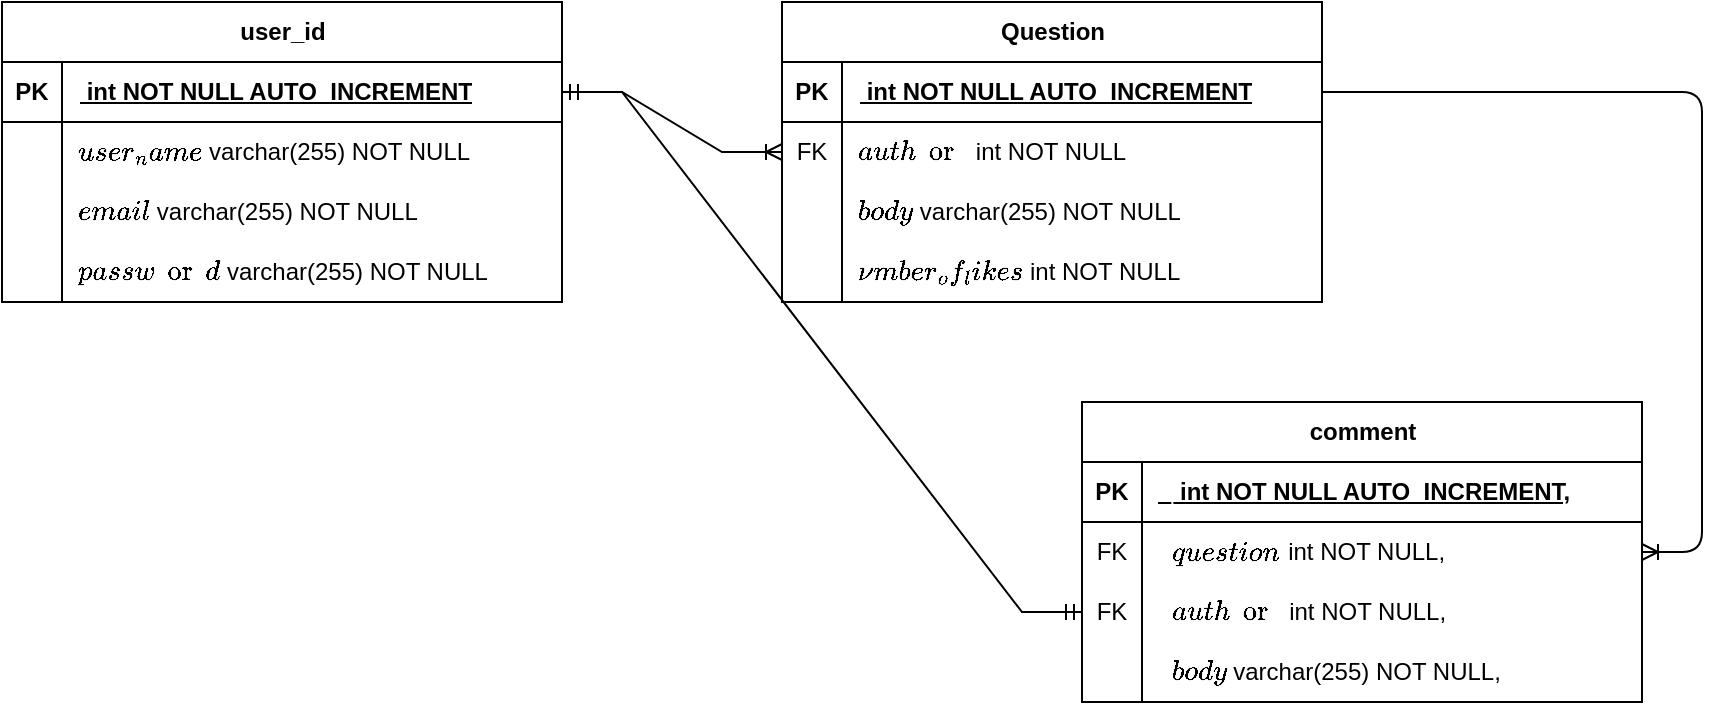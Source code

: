 <mxfile version="21.7.4" type="google">
  <diagram id="R2lEEEUBdFMjLlhIrx00" name="Page-1">
    <mxGraphModel grid="1" page="1" gridSize="10" guides="1" tooltips="1" connect="1" arrows="1" fold="1" pageScale="1" pageWidth="850" pageHeight="1100" math="0" shadow="0" extFonts="Permanent Marker^https://fonts.googleapis.com/css?family=Permanent+Marker">
      <root>
        <mxCell id="0" />
        <mxCell id="1" parent="0" />
        <mxCell id="LG5wjgUK3JQy8VR_1pKo-8" value="Question" style="shape=table;startSize=30;container=1;collapsible=1;childLayout=tableLayout;fixedRows=1;rowLines=0;fontStyle=1;align=center;resizeLast=1;html=1;" vertex="1" parent="1">
          <mxGeometry x="390" y="40" width="270" height="150" as="geometry">
            <mxRectangle x="140" y="280" width="90" height="30" as="alternateBounds" />
          </mxGeometry>
        </mxCell>
        <mxCell id="LG5wjgUK3JQy8VR_1pKo-9" value="" style="shape=tableRow;horizontal=0;startSize=0;swimlaneHead=0;swimlaneBody=0;fillColor=none;collapsible=0;dropTarget=0;points=[[0,0.5],[1,0.5]];portConstraint=eastwest;top=0;left=0;right=0;bottom=1;" vertex="1" parent="LG5wjgUK3JQy8VR_1pKo-8">
          <mxGeometry y="30" width="270" height="30" as="geometry" />
        </mxCell>
        <mxCell id="LG5wjgUK3JQy8VR_1pKo-10" value="PK" style="shape=partialRectangle;connectable=0;fillColor=none;top=0;left=0;bottom=0;right=0;fontStyle=1;overflow=hidden;whiteSpace=wrap;html=1;" vertex="1" parent="LG5wjgUK3JQy8VR_1pKo-9">
          <mxGeometry width="30" height="30" as="geometry">
            <mxRectangle width="30" height="30" as="alternateBounds" />
          </mxGeometry>
        </mxCell>
        <mxCell id="LG5wjgUK3JQy8VR_1pKo-11" value="`id` int NOT NULL AUTO_INCREMENT" style="shape=partialRectangle;connectable=0;fillColor=none;top=0;left=0;bottom=0;right=0;align=left;spacingLeft=6;fontStyle=5;overflow=hidden;whiteSpace=wrap;html=1;" vertex="1" parent="LG5wjgUK3JQy8VR_1pKo-9">
          <mxGeometry x="30" width="240" height="30" as="geometry">
            <mxRectangle width="240" height="30" as="alternateBounds" />
          </mxGeometry>
        </mxCell>
        <mxCell id="LG5wjgUK3JQy8VR_1pKo-27" value="" style="shape=tableRow;horizontal=0;startSize=0;swimlaneHead=0;swimlaneBody=0;fillColor=none;collapsible=0;dropTarget=0;points=[[0,0.5],[1,0.5]];portConstraint=eastwest;top=0;left=0;right=0;bottom=0;" vertex="1" parent="LG5wjgUK3JQy8VR_1pKo-8">
          <mxGeometry y="60" width="270" height="30" as="geometry" />
        </mxCell>
        <mxCell id="LG5wjgUK3JQy8VR_1pKo-28" value="FK" style="shape=partialRectangle;connectable=0;fillColor=none;top=0;left=0;bottom=0;right=0;fontStyle=0;overflow=hidden;whiteSpace=wrap;html=1;" vertex="1" parent="LG5wjgUK3JQy8VR_1pKo-27">
          <mxGeometry width="30" height="30" as="geometry">
            <mxRectangle width="30" height="30" as="alternateBounds" />
          </mxGeometry>
        </mxCell>
        <mxCell id="LG5wjgUK3JQy8VR_1pKo-29" value="`author_id` int NOT NULL" style="shape=partialRectangle;connectable=0;fillColor=none;top=0;left=0;bottom=0;right=0;align=left;spacingLeft=6;fontStyle=0;overflow=hidden;whiteSpace=wrap;html=1;" vertex="1" parent="LG5wjgUK3JQy8VR_1pKo-27">
          <mxGeometry x="30" width="240" height="30" as="geometry">
            <mxRectangle width="240" height="30" as="alternateBounds" />
          </mxGeometry>
        </mxCell>
        <mxCell id="LG5wjgUK3JQy8VR_1pKo-15" value="" style="shape=tableRow;horizontal=0;startSize=0;swimlaneHead=0;swimlaneBody=0;fillColor=none;collapsible=0;dropTarget=0;points=[[0,0.5],[1,0.5]];portConstraint=eastwest;top=0;left=0;right=0;bottom=0;" vertex="1" parent="LG5wjgUK3JQy8VR_1pKo-8">
          <mxGeometry y="90" width="270" height="30" as="geometry" />
        </mxCell>
        <mxCell id="LG5wjgUK3JQy8VR_1pKo-16" value="" style="shape=partialRectangle;connectable=0;fillColor=none;top=0;left=0;bottom=0;right=0;editable=1;overflow=hidden;whiteSpace=wrap;html=1;" vertex="1" parent="LG5wjgUK3JQy8VR_1pKo-15">
          <mxGeometry width="30" height="30" as="geometry">
            <mxRectangle width="30" height="30" as="alternateBounds" />
          </mxGeometry>
        </mxCell>
        <mxCell id="LG5wjgUK3JQy8VR_1pKo-17" value="`body` varchar(255) NOT NULL" style="shape=partialRectangle;connectable=0;fillColor=none;top=0;left=0;bottom=0;right=0;align=left;spacingLeft=6;overflow=hidden;whiteSpace=wrap;html=1;" vertex="1" parent="LG5wjgUK3JQy8VR_1pKo-15">
          <mxGeometry x="30" width="240" height="30" as="geometry">
            <mxRectangle width="240" height="30" as="alternateBounds" />
          </mxGeometry>
        </mxCell>
        <mxCell id="LG5wjgUK3JQy8VR_1pKo-18" value="" style="shape=tableRow;horizontal=0;startSize=0;swimlaneHead=0;swimlaneBody=0;fillColor=none;collapsible=0;dropTarget=0;points=[[0,0.5],[1,0.5]];portConstraint=eastwest;top=0;left=0;right=0;bottom=0;" vertex="1" parent="LG5wjgUK3JQy8VR_1pKo-8">
          <mxGeometry y="120" width="270" height="30" as="geometry" />
        </mxCell>
        <mxCell id="LG5wjgUK3JQy8VR_1pKo-19" value="" style="shape=partialRectangle;connectable=0;fillColor=none;top=0;left=0;bottom=0;right=0;editable=1;overflow=hidden;whiteSpace=wrap;html=1;" vertex="1" parent="LG5wjgUK3JQy8VR_1pKo-18">
          <mxGeometry width="30" height="30" as="geometry">
            <mxRectangle width="30" height="30" as="alternateBounds" />
          </mxGeometry>
        </mxCell>
        <mxCell id="LG5wjgUK3JQy8VR_1pKo-20" value="`number_of_likes` int NOT NULL" style="shape=partialRectangle;connectable=0;fillColor=none;top=0;left=0;bottom=0;right=0;align=left;spacingLeft=6;overflow=hidden;whiteSpace=wrap;html=1;" vertex="1" parent="LG5wjgUK3JQy8VR_1pKo-18">
          <mxGeometry x="30" width="240" height="30" as="geometry">
            <mxRectangle width="240" height="30" as="alternateBounds" />
          </mxGeometry>
        </mxCell>
        <mxCell id="LG5wjgUK3JQy8VR_1pKo-31" value="user_id" style="shape=table;startSize=30;container=1;collapsible=1;childLayout=tableLayout;fixedRows=1;rowLines=0;fontStyle=1;align=center;resizeLast=1;html=1;" vertex="1" parent="1">
          <mxGeometry y="40" width="280" height="150" as="geometry" />
        </mxCell>
        <mxCell id="LG5wjgUK3JQy8VR_1pKo-32" value="" style="shape=tableRow;horizontal=0;startSize=0;swimlaneHead=0;swimlaneBody=0;fillColor=none;collapsible=0;dropTarget=0;points=[[0,0.5],[1,0.5]];portConstraint=eastwest;top=0;left=0;right=0;bottom=1;" vertex="1" parent="LG5wjgUK3JQy8VR_1pKo-31">
          <mxGeometry y="30" width="280" height="30" as="geometry" />
        </mxCell>
        <mxCell id="LG5wjgUK3JQy8VR_1pKo-33" value="PK" style="shape=partialRectangle;connectable=0;fillColor=none;top=0;left=0;bottom=0;right=0;fontStyle=1;overflow=hidden;whiteSpace=wrap;html=1;" vertex="1" parent="LG5wjgUK3JQy8VR_1pKo-32">
          <mxGeometry width="30" height="30" as="geometry">
            <mxRectangle width="30" height="30" as="alternateBounds" />
          </mxGeometry>
        </mxCell>
        <mxCell id="LG5wjgUK3JQy8VR_1pKo-34" value="`id` int NOT NULL AUTO_INCREMENT" style="shape=partialRectangle;connectable=0;fillColor=none;top=0;left=0;bottom=0;right=0;align=left;spacingLeft=6;fontStyle=5;overflow=hidden;whiteSpace=wrap;html=1;" vertex="1" parent="LG5wjgUK3JQy8VR_1pKo-32">
          <mxGeometry x="30" width="250" height="30" as="geometry">
            <mxRectangle width="250" height="30" as="alternateBounds" />
          </mxGeometry>
        </mxCell>
        <mxCell id="LG5wjgUK3JQy8VR_1pKo-35" value="" style="shape=tableRow;horizontal=0;startSize=0;swimlaneHead=0;swimlaneBody=0;fillColor=none;collapsible=0;dropTarget=0;points=[[0,0.5],[1,0.5]];portConstraint=eastwest;top=0;left=0;right=0;bottom=0;" vertex="1" parent="LG5wjgUK3JQy8VR_1pKo-31">
          <mxGeometry y="60" width="280" height="30" as="geometry" />
        </mxCell>
        <mxCell id="LG5wjgUK3JQy8VR_1pKo-36" value="" style="shape=partialRectangle;connectable=0;fillColor=none;top=0;left=0;bottom=0;right=0;editable=1;overflow=hidden;whiteSpace=wrap;html=1;" vertex="1" parent="LG5wjgUK3JQy8VR_1pKo-35">
          <mxGeometry width="30" height="30" as="geometry">
            <mxRectangle width="30" height="30" as="alternateBounds" />
          </mxGeometry>
        </mxCell>
        <mxCell id="LG5wjgUK3JQy8VR_1pKo-37" value="`user_name` varchar(255) NOT NULL" style="shape=partialRectangle;connectable=0;fillColor=none;top=0;left=0;bottom=0;right=0;align=left;spacingLeft=6;overflow=hidden;whiteSpace=wrap;html=1;" vertex="1" parent="LG5wjgUK3JQy8VR_1pKo-35">
          <mxGeometry x="30" width="250" height="30" as="geometry">
            <mxRectangle width="250" height="30" as="alternateBounds" />
          </mxGeometry>
        </mxCell>
        <mxCell id="LG5wjgUK3JQy8VR_1pKo-38" value="" style="shape=tableRow;horizontal=0;startSize=0;swimlaneHead=0;swimlaneBody=0;fillColor=none;collapsible=0;dropTarget=0;points=[[0,0.5],[1,0.5]];portConstraint=eastwest;top=0;left=0;right=0;bottom=0;" vertex="1" parent="LG5wjgUK3JQy8VR_1pKo-31">
          <mxGeometry y="90" width="280" height="30" as="geometry" />
        </mxCell>
        <mxCell id="LG5wjgUK3JQy8VR_1pKo-39" value="" style="shape=partialRectangle;connectable=0;fillColor=none;top=0;left=0;bottom=0;right=0;editable=1;overflow=hidden;whiteSpace=wrap;html=1;" vertex="1" parent="LG5wjgUK3JQy8VR_1pKo-38">
          <mxGeometry width="30" height="30" as="geometry">
            <mxRectangle width="30" height="30" as="alternateBounds" />
          </mxGeometry>
        </mxCell>
        <mxCell id="LG5wjgUK3JQy8VR_1pKo-40" value="`email` varchar(255) NOT NULL" style="shape=partialRectangle;connectable=0;fillColor=none;top=0;left=0;bottom=0;right=0;align=left;spacingLeft=6;overflow=hidden;whiteSpace=wrap;html=1;" vertex="1" parent="LG5wjgUK3JQy8VR_1pKo-38">
          <mxGeometry x="30" width="250" height="30" as="geometry">
            <mxRectangle width="250" height="30" as="alternateBounds" />
          </mxGeometry>
        </mxCell>
        <mxCell id="LG5wjgUK3JQy8VR_1pKo-41" value="" style="shape=tableRow;horizontal=0;startSize=0;swimlaneHead=0;swimlaneBody=0;fillColor=none;collapsible=0;dropTarget=0;points=[[0,0.5],[1,0.5]];portConstraint=eastwest;top=0;left=0;right=0;bottom=0;" vertex="1" parent="LG5wjgUK3JQy8VR_1pKo-31">
          <mxGeometry y="120" width="280" height="30" as="geometry" />
        </mxCell>
        <mxCell id="LG5wjgUK3JQy8VR_1pKo-42" value="" style="shape=partialRectangle;connectable=0;fillColor=none;top=0;left=0;bottom=0;right=0;editable=1;overflow=hidden;whiteSpace=wrap;html=1;" vertex="1" parent="LG5wjgUK3JQy8VR_1pKo-41">
          <mxGeometry width="30" height="30" as="geometry">
            <mxRectangle width="30" height="30" as="alternateBounds" />
          </mxGeometry>
        </mxCell>
        <mxCell id="LG5wjgUK3JQy8VR_1pKo-43" value="`password` varchar(255) NOT NULL" style="shape=partialRectangle;connectable=0;fillColor=none;top=0;left=0;bottom=0;right=0;align=left;spacingLeft=6;overflow=hidden;whiteSpace=wrap;html=1;" vertex="1" parent="LG5wjgUK3JQy8VR_1pKo-41">
          <mxGeometry x="30" width="250" height="30" as="geometry">
            <mxRectangle width="250" height="30" as="alternateBounds" />
          </mxGeometry>
        </mxCell>
        <mxCell id="LG5wjgUK3JQy8VR_1pKo-44" value="" style="edgeStyle=entityRelationEdgeStyle;fontSize=12;html=1;endArrow=ERoneToMany;rounded=0;exitX=1;exitY=0.5;exitDx=0;exitDy=0;entryX=0;entryY=0.5;entryDx=0;entryDy=0;" edge="1" parent="1" source="LG5wjgUK3JQy8VR_1pKo-32" target="LG5wjgUK3JQy8VR_1pKo-27">
          <mxGeometry width="100" height="100" relative="1" as="geometry">
            <mxPoint x="330" y="110" as="sourcePoint" />
            <mxPoint x="130" y="310" as="targetPoint" />
            <Array as="points">
              <mxPoint x="360" y="125" />
              <mxPoint x="325" y="220" />
              <mxPoint x="160" y="240" />
              <mxPoint x="330" y="160" />
              <mxPoint x="465" y="115" />
            </Array>
          </mxGeometry>
        </mxCell>
        <mxCell id="LG5wjgUK3JQy8VR_1pKo-49" value="comment" style="shape=table;startSize=30;container=1;collapsible=1;childLayout=tableLayout;fixedRows=1;rowLines=0;fontStyle=1;align=center;resizeLast=1;html=1;" vertex="1" parent="1">
          <mxGeometry x="540" y="240" width="280" height="150" as="geometry" />
        </mxCell>
        <mxCell id="LG5wjgUK3JQy8VR_1pKo-50" value="" style="shape=tableRow;horizontal=0;startSize=0;swimlaneHead=0;swimlaneBody=0;fillColor=none;collapsible=0;dropTarget=0;points=[[0,0.5],[1,0.5]];portConstraint=eastwest;top=0;left=0;right=0;bottom=1;" vertex="1" parent="LG5wjgUK3JQy8VR_1pKo-49">
          <mxGeometry y="30" width="280" height="30" as="geometry" />
        </mxCell>
        <mxCell id="LG5wjgUK3JQy8VR_1pKo-51" value="PK" style="shape=partialRectangle;connectable=0;fillColor=none;top=0;left=0;bottom=0;right=0;fontStyle=1;overflow=hidden;whiteSpace=wrap;html=1;" vertex="1" parent="LG5wjgUK3JQy8VR_1pKo-50">
          <mxGeometry width="30" height="30" as="geometry">
            <mxRectangle width="30" height="30" as="alternateBounds" />
          </mxGeometry>
        </mxCell>
        <mxCell id="LG5wjgUK3JQy8VR_1pKo-52" value="&amp;nbsp; `id` int NOT NULL AUTO_INCREMENT," style="shape=partialRectangle;connectable=0;fillColor=none;top=0;left=0;bottom=0;right=0;align=left;spacingLeft=6;fontStyle=5;overflow=hidden;whiteSpace=wrap;html=1;" vertex="1" parent="LG5wjgUK3JQy8VR_1pKo-50">
          <mxGeometry x="30" width="250" height="30" as="geometry">
            <mxRectangle width="250" height="30" as="alternateBounds" />
          </mxGeometry>
        </mxCell>
        <mxCell id="LG5wjgUK3JQy8VR_1pKo-67" value="" style="shape=tableRow;horizontal=0;startSize=0;swimlaneHead=0;swimlaneBody=0;fillColor=none;collapsible=0;dropTarget=0;points=[[0,0.5],[1,0.5]];portConstraint=eastwest;top=0;left=0;right=0;bottom=0;" vertex="1" parent="LG5wjgUK3JQy8VR_1pKo-49">
          <mxGeometry y="60" width="280" height="30" as="geometry" />
        </mxCell>
        <mxCell id="LG5wjgUK3JQy8VR_1pKo-68" value="FK" style="shape=partialRectangle;connectable=0;fillColor=none;top=0;left=0;bottom=0;right=0;fontStyle=0;overflow=hidden;whiteSpace=wrap;html=1;" vertex="1" parent="LG5wjgUK3JQy8VR_1pKo-67">
          <mxGeometry width="30" height="30" as="geometry">
            <mxRectangle width="30" height="30" as="alternateBounds" />
          </mxGeometry>
        </mxCell>
        <mxCell id="LG5wjgUK3JQy8VR_1pKo-69" value="&amp;nbsp; `question_id` int NOT NULL," style="shape=partialRectangle;connectable=0;fillColor=none;top=0;left=0;bottom=0;right=0;align=left;spacingLeft=6;fontStyle=0;overflow=hidden;whiteSpace=wrap;html=1;" vertex="1" parent="LG5wjgUK3JQy8VR_1pKo-67">
          <mxGeometry x="30" width="250" height="30" as="geometry">
            <mxRectangle width="250" height="30" as="alternateBounds" />
          </mxGeometry>
        </mxCell>
        <mxCell id="LG5wjgUK3JQy8VR_1pKo-71" value="" style="shape=tableRow;horizontal=0;startSize=0;swimlaneHead=0;swimlaneBody=0;fillColor=none;collapsible=0;dropTarget=0;points=[[0,0.5],[1,0.5]];portConstraint=eastwest;top=0;left=0;right=0;bottom=0;" vertex="1" parent="LG5wjgUK3JQy8VR_1pKo-49">
          <mxGeometry y="90" width="280" height="30" as="geometry" />
        </mxCell>
        <mxCell id="LG5wjgUK3JQy8VR_1pKo-72" value="FK" style="shape=partialRectangle;connectable=0;fillColor=none;top=0;left=0;bottom=0;right=0;fontStyle=0;overflow=hidden;whiteSpace=wrap;html=1;" vertex="1" parent="LG5wjgUK3JQy8VR_1pKo-71">
          <mxGeometry width="30" height="30" as="geometry">
            <mxRectangle width="30" height="30" as="alternateBounds" />
          </mxGeometry>
        </mxCell>
        <mxCell id="LG5wjgUK3JQy8VR_1pKo-73" value="&amp;nbsp; `author_id` int NOT NULL," style="shape=partialRectangle;connectable=0;fillColor=none;top=0;left=0;bottom=0;right=0;align=left;spacingLeft=6;fontStyle=0;overflow=hidden;whiteSpace=wrap;html=1;" vertex="1" parent="LG5wjgUK3JQy8VR_1pKo-71">
          <mxGeometry x="30" width="250" height="30" as="geometry">
            <mxRectangle width="250" height="30" as="alternateBounds" />
          </mxGeometry>
        </mxCell>
        <mxCell id="LG5wjgUK3JQy8VR_1pKo-53" value="" style="shape=tableRow;horizontal=0;startSize=0;swimlaneHead=0;swimlaneBody=0;fillColor=none;collapsible=0;dropTarget=0;points=[[0,0.5],[1,0.5]];portConstraint=eastwest;top=0;left=0;right=0;bottom=0;" vertex="1" parent="LG5wjgUK3JQy8VR_1pKo-49">
          <mxGeometry y="120" width="280" height="30" as="geometry" />
        </mxCell>
        <mxCell id="LG5wjgUK3JQy8VR_1pKo-54" value="" style="shape=partialRectangle;connectable=0;fillColor=none;top=0;left=0;bottom=0;right=0;editable=1;overflow=hidden;whiteSpace=wrap;html=1;" vertex="1" parent="LG5wjgUK3JQy8VR_1pKo-53">
          <mxGeometry width="30" height="30" as="geometry">
            <mxRectangle width="30" height="30" as="alternateBounds" />
          </mxGeometry>
        </mxCell>
        <mxCell id="LG5wjgUK3JQy8VR_1pKo-55" value="&amp;nbsp; `body` varchar(255) NOT NULL," style="shape=partialRectangle;connectable=0;fillColor=none;top=0;left=0;bottom=0;right=0;align=left;spacingLeft=6;overflow=hidden;whiteSpace=wrap;html=1;" vertex="1" parent="LG5wjgUK3JQy8VR_1pKo-53">
          <mxGeometry x="30" width="250" height="30" as="geometry">
            <mxRectangle width="250" height="30" as="alternateBounds" />
          </mxGeometry>
        </mxCell>
        <mxCell id="LG5wjgUK3JQy8VR_1pKo-80" value="" style="edgeStyle=entityRelationEdgeStyle;fontSize=12;html=1;endArrow=ERoneToMany;strokeColor=default;shadow=0;rounded=1;exitX=1;exitY=0.5;exitDx=0;exitDy=0;" edge="1" parent="1" source="LG5wjgUK3JQy8VR_1pKo-9" target="LG5wjgUK3JQy8VR_1pKo-67">
          <mxGeometry width="100" height="100" relative="1" as="geometry">
            <mxPoint x="630" y="60" as="sourcePoint" />
            <mxPoint x="460" y="290" as="targetPoint" />
            <Array as="points">
              <mxPoint x="350" y="245" />
              <mxPoint x="320" y="245" />
              <mxPoint x="310" y="345" />
              <mxPoint x="390" y="365" />
            </Array>
          </mxGeometry>
        </mxCell>
        <mxCell id="LG5wjgUK3JQy8VR_1pKo-83" value="" style="edgeStyle=entityRelationEdgeStyle;fontSize=12;html=1;endArrow=ERmandOne;startArrow=ERmandOne;rounded=0;entryX=0;entryY=0.5;entryDx=0;entryDy=0;exitX=1;exitY=0.5;exitDx=0;exitDy=0;" edge="1" parent="1" source="LG5wjgUK3JQy8VR_1pKo-32" target="LG5wjgUK3JQy8VR_1pKo-71">
          <mxGeometry width="100" height="100" relative="1" as="geometry">
            <mxPoint x="250" y="320" as="sourcePoint" />
            <mxPoint x="350" y="220" as="targetPoint" />
            <Array as="points">
              <mxPoint x="200" y="350" />
            </Array>
          </mxGeometry>
        </mxCell>
      </root>
    </mxGraphModel>
  </diagram>
</mxfile>

